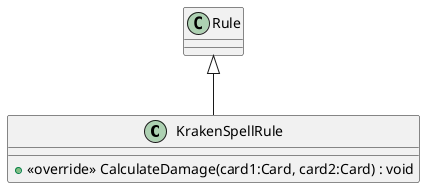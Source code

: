 @startuml
class KrakenSpellRule {
    + <<override>> CalculateDamage(card1:Card, card2:Card) : void
}
Rule <|-- KrakenSpellRule
@enduml
